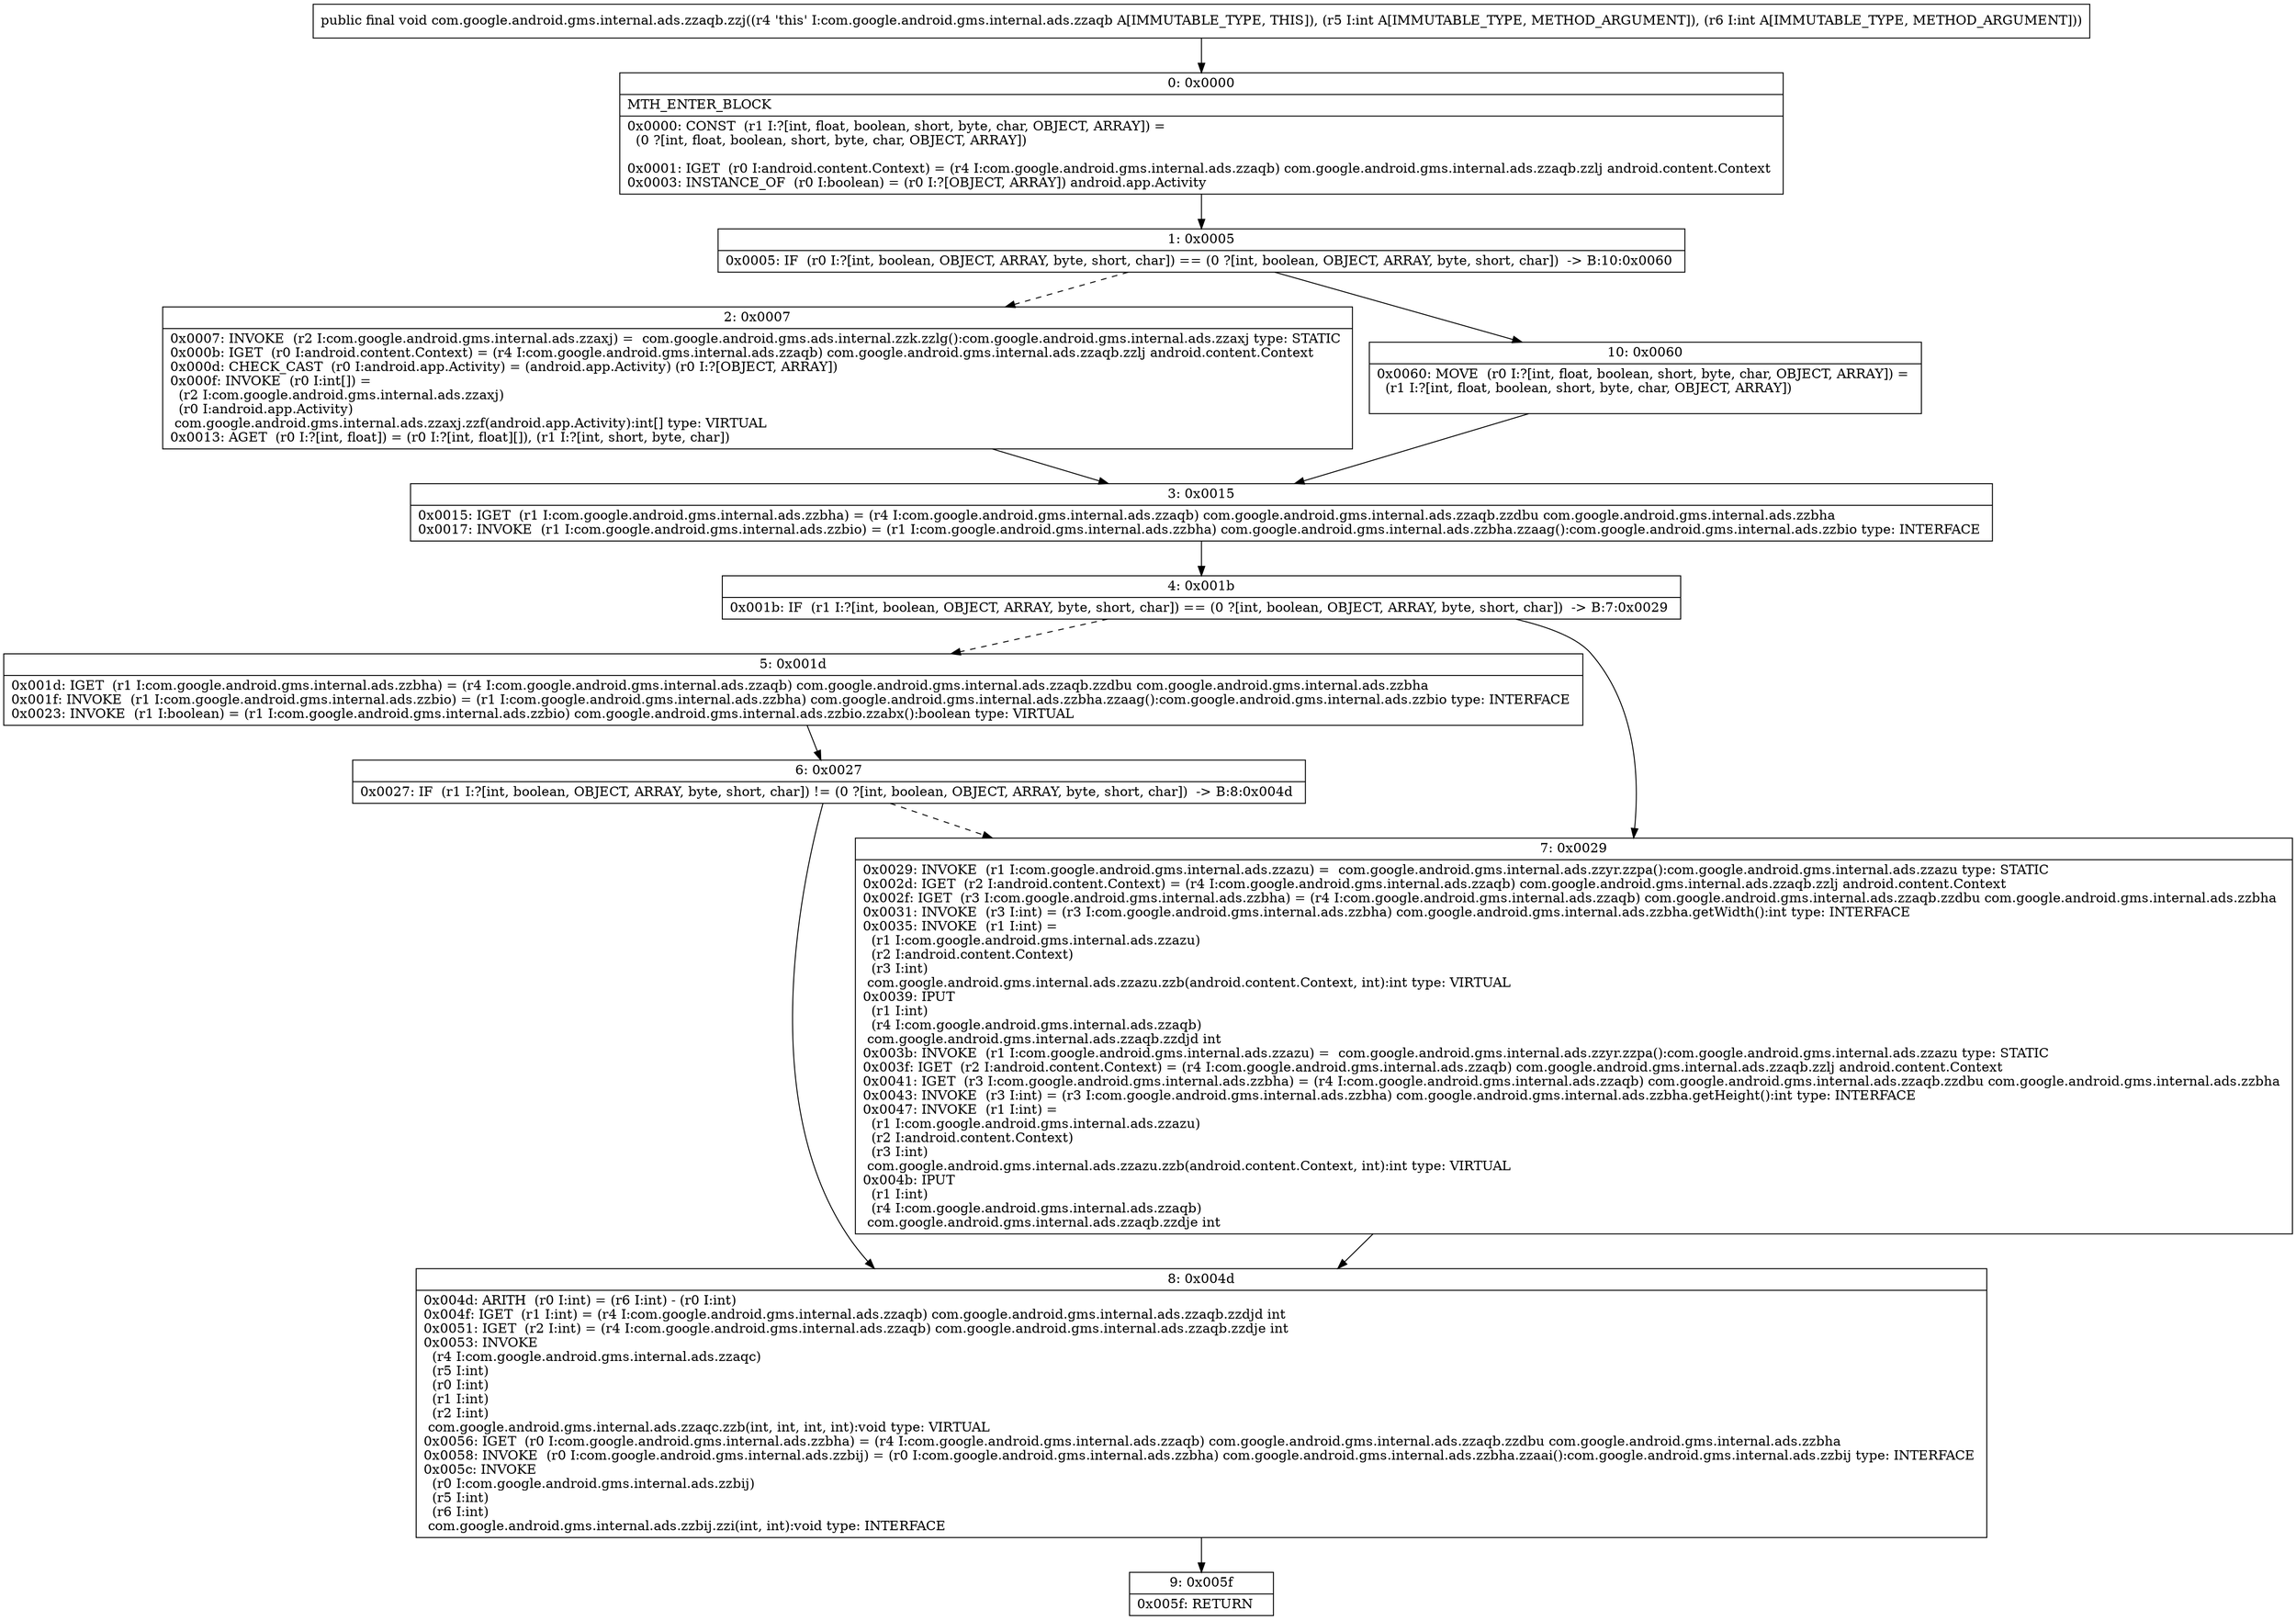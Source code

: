 digraph "CFG forcom.google.android.gms.internal.ads.zzaqb.zzj(II)V" {
Node_0 [shape=record,label="{0\:\ 0x0000|MTH_ENTER_BLOCK\l|0x0000: CONST  (r1 I:?[int, float, boolean, short, byte, char, OBJECT, ARRAY]) = \l  (0 ?[int, float, boolean, short, byte, char, OBJECT, ARRAY])\l \l0x0001: IGET  (r0 I:android.content.Context) = (r4 I:com.google.android.gms.internal.ads.zzaqb) com.google.android.gms.internal.ads.zzaqb.zzlj android.content.Context \l0x0003: INSTANCE_OF  (r0 I:boolean) = (r0 I:?[OBJECT, ARRAY]) android.app.Activity \l}"];
Node_1 [shape=record,label="{1\:\ 0x0005|0x0005: IF  (r0 I:?[int, boolean, OBJECT, ARRAY, byte, short, char]) == (0 ?[int, boolean, OBJECT, ARRAY, byte, short, char])  \-\> B:10:0x0060 \l}"];
Node_2 [shape=record,label="{2\:\ 0x0007|0x0007: INVOKE  (r2 I:com.google.android.gms.internal.ads.zzaxj) =  com.google.android.gms.ads.internal.zzk.zzlg():com.google.android.gms.internal.ads.zzaxj type: STATIC \l0x000b: IGET  (r0 I:android.content.Context) = (r4 I:com.google.android.gms.internal.ads.zzaqb) com.google.android.gms.internal.ads.zzaqb.zzlj android.content.Context \l0x000d: CHECK_CAST  (r0 I:android.app.Activity) = (android.app.Activity) (r0 I:?[OBJECT, ARRAY]) \l0x000f: INVOKE  (r0 I:int[]) = \l  (r2 I:com.google.android.gms.internal.ads.zzaxj)\l  (r0 I:android.app.Activity)\l com.google.android.gms.internal.ads.zzaxj.zzf(android.app.Activity):int[] type: VIRTUAL \l0x0013: AGET  (r0 I:?[int, float]) = (r0 I:?[int, float][]), (r1 I:?[int, short, byte, char]) \l}"];
Node_3 [shape=record,label="{3\:\ 0x0015|0x0015: IGET  (r1 I:com.google.android.gms.internal.ads.zzbha) = (r4 I:com.google.android.gms.internal.ads.zzaqb) com.google.android.gms.internal.ads.zzaqb.zzdbu com.google.android.gms.internal.ads.zzbha \l0x0017: INVOKE  (r1 I:com.google.android.gms.internal.ads.zzbio) = (r1 I:com.google.android.gms.internal.ads.zzbha) com.google.android.gms.internal.ads.zzbha.zzaag():com.google.android.gms.internal.ads.zzbio type: INTERFACE \l}"];
Node_4 [shape=record,label="{4\:\ 0x001b|0x001b: IF  (r1 I:?[int, boolean, OBJECT, ARRAY, byte, short, char]) == (0 ?[int, boolean, OBJECT, ARRAY, byte, short, char])  \-\> B:7:0x0029 \l}"];
Node_5 [shape=record,label="{5\:\ 0x001d|0x001d: IGET  (r1 I:com.google.android.gms.internal.ads.zzbha) = (r4 I:com.google.android.gms.internal.ads.zzaqb) com.google.android.gms.internal.ads.zzaqb.zzdbu com.google.android.gms.internal.ads.zzbha \l0x001f: INVOKE  (r1 I:com.google.android.gms.internal.ads.zzbio) = (r1 I:com.google.android.gms.internal.ads.zzbha) com.google.android.gms.internal.ads.zzbha.zzaag():com.google.android.gms.internal.ads.zzbio type: INTERFACE \l0x0023: INVOKE  (r1 I:boolean) = (r1 I:com.google.android.gms.internal.ads.zzbio) com.google.android.gms.internal.ads.zzbio.zzabx():boolean type: VIRTUAL \l}"];
Node_6 [shape=record,label="{6\:\ 0x0027|0x0027: IF  (r1 I:?[int, boolean, OBJECT, ARRAY, byte, short, char]) != (0 ?[int, boolean, OBJECT, ARRAY, byte, short, char])  \-\> B:8:0x004d \l}"];
Node_7 [shape=record,label="{7\:\ 0x0029|0x0029: INVOKE  (r1 I:com.google.android.gms.internal.ads.zzazu) =  com.google.android.gms.internal.ads.zzyr.zzpa():com.google.android.gms.internal.ads.zzazu type: STATIC \l0x002d: IGET  (r2 I:android.content.Context) = (r4 I:com.google.android.gms.internal.ads.zzaqb) com.google.android.gms.internal.ads.zzaqb.zzlj android.content.Context \l0x002f: IGET  (r3 I:com.google.android.gms.internal.ads.zzbha) = (r4 I:com.google.android.gms.internal.ads.zzaqb) com.google.android.gms.internal.ads.zzaqb.zzdbu com.google.android.gms.internal.ads.zzbha \l0x0031: INVOKE  (r3 I:int) = (r3 I:com.google.android.gms.internal.ads.zzbha) com.google.android.gms.internal.ads.zzbha.getWidth():int type: INTERFACE \l0x0035: INVOKE  (r1 I:int) = \l  (r1 I:com.google.android.gms.internal.ads.zzazu)\l  (r2 I:android.content.Context)\l  (r3 I:int)\l com.google.android.gms.internal.ads.zzazu.zzb(android.content.Context, int):int type: VIRTUAL \l0x0039: IPUT  \l  (r1 I:int)\l  (r4 I:com.google.android.gms.internal.ads.zzaqb)\l com.google.android.gms.internal.ads.zzaqb.zzdjd int \l0x003b: INVOKE  (r1 I:com.google.android.gms.internal.ads.zzazu) =  com.google.android.gms.internal.ads.zzyr.zzpa():com.google.android.gms.internal.ads.zzazu type: STATIC \l0x003f: IGET  (r2 I:android.content.Context) = (r4 I:com.google.android.gms.internal.ads.zzaqb) com.google.android.gms.internal.ads.zzaqb.zzlj android.content.Context \l0x0041: IGET  (r3 I:com.google.android.gms.internal.ads.zzbha) = (r4 I:com.google.android.gms.internal.ads.zzaqb) com.google.android.gms.internal.ads.zzaqb.zzdbu com.google.android.gms.internal.ads.zzbha \l0x0043: INVOKE  (r3 I:int) = (r3 I:com.google.android.gms.internal.ads.zzbha) com.google.android.gms.internal.ads.zzbha.getHeight():int type: INTERFACE \l0x0047: INVOKE  (r1 I:int) = \l  (r1 I:com.google.android.gms.internal.ads.zzazu)\l  (r2 I:android.content.Context)\l  (r3 I:int)\l com.google.android.gms.internal.ads.zzazu.zzb(android.content.Context, int):int type: VIRTUAL \l0x004b: IPUT  \l  (r1 I:int)\l  (r4 I:com.google.android.gms.internal.ads.zzaqb)\l com.google.android.gms.internal.ads.zzaqb.zzdje int \l}"];
Node_8 [shape=record,label="{8\:\ 0x004d|0x004d: ARITH  (r0 I:int) = (r6 I:int) \- (r0 I:int) \l0x004f: IGET  (r1 I:int) = (r4 I:com.google.android.gms.internal.ads.zzaqb) com.google.android.gms.internal.ads.zzaqb.zzdjd int \l0x0051: IGET  (r2 I:int) = (r4 I:com.google.android.gms.internal.ads.zzaqb) com.google.android.gms.internal.ads.zzaqb.zzdje int \l0x0053: INVOKE  \l  (r4 I:com.google.android.gms.internal.ads.zzaqc)\l  (r5 I:int)\l  (r0 I:int)\l  (r1 I:int)\l  (r2 I:int)\l com.google.android.gms.internal.ads.zzaqc.zzb(int, int, int, int):void type: VIRTUAL \l0x0056: IGET  (r0 I:com.google.android.gms.internal.ads.zzbha) = (r4 I:com.google.android.gms.internal.ads.zzaqb) com.google.android.gms.internal.ads.zzaqb.zzdbu com.google.android.gms.internal.ads.zzbha \l0x0058: INVOKE  (r0 I:com.google.android.gms.internal.ads.zzbij) = (r0 I:com.google.android.gms.internal.ads.zzbha) com.google.android.gms.internal.ads.zzbha.zzaai():com.google.android.gms.internal.ads.zzbij type: INTERFACE \l0x005c: INVOKE  \l  (r0 I:com.google.android.gms.internal.ads.zzbij)\l  (r5 I:int)\l  (r6 I:int)\l com.google.android.gms.internal.ads.zzbij.zzi(int, int):void type: INTERFACE \l}"];
Node_9 [shape=record,label="{9\:\ 0x005f|0x005f: RETURN   \l}"];
Node_10 [shape=record,label="{10\:\ 0x0060|0x0060: MOVE  (r0 I:?[int, float, boolean, short, byte, char, OBJECT, ARRAY]) = \l  (r1 I:?[int, float, boolean, short, byte, char, OBJECT, ARRAY])\l \l}"];
MethodNode[shape=record,label="{public final void com.google.android.gms.internal.ads.zzaqb.zzj((r4 'this' I:com.google.android.gms.internal.ads.zzaqb A[IMMUTABLE_TYPE, THIS]), (r5 I:int A[IMMUTABLE_TYPE, METHOD_ARGUMENT]), (r6 I:int A[IMMUTABLE_TYPE, METHOD_ARGUMENT])) }"];
MethodNode -> Node_0;
Node_0 -> Node_1;
Node_1 -> Node_2[style=dashed];
Node_1 -> Node_10;
Node_2 -> Node_3;
Node_3 -> Node_4;
Node_4 -> Node_5[style=dashed];
Node_4 -> Node_7;
Node_5 -> Node_6;
Node_6 -> Node_7[style=dashed];
Node_6 -> Node_8;
Node_7 -> Node_8;
Node_8 -> Node_9;
Node_10 -> Node_3;
}

